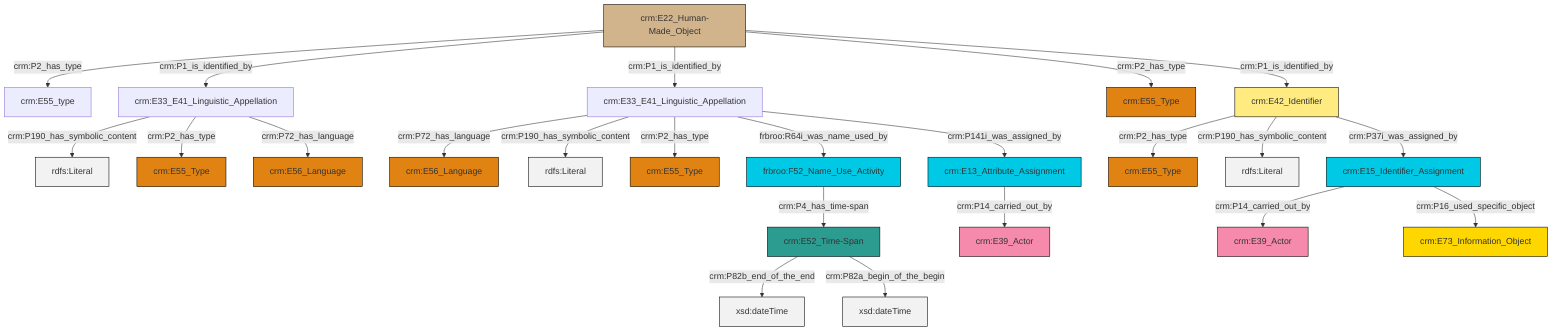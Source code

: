 graph TD
classDef Literal fill:#f2f2f2,stroke:#000000;
classDef CRM_Entity fill:#FFFFFF,stroke:#000000;
classDef Temporal_Entity fill:#00C9E6, stroke:#000000;
classDef Type fill:#E18312, stroke:#000000;
classDef Time-Span fill:#2C9C91, stroke:#000000;
classDef Appellation fill:#FFEB7F, stroke:#000000;
classDef Place fill:#008836, stroke:#000000;
classDef Persistent_Item fill:#B266B2, stroke:#000000;
classDef Conceptual_Object fill:#FFD700, stroke:#000000;
classDef Physical_Thing fill:#D2B48C, stroke:#000000;
classDef Actor fill:#f58aad, stroke:#000000;
classDef PC_Classes fill:#4ce600, stroke:#000000;
classDef Multi fill:#cccccc,stroke:#000000;

4["crm:E42_Identifier"]:::Appellation -->|crm:P2_has_type| 5["crm:E55_Type"]:::Type
2["crm:E13_Attribute_Assignment"]:::Temporal_Entity -->|crm:P14_carried_out_by| 8["crm:E39_Actor"]:::Actor
9["crm:E33_E41_Linguistic_Appellation"]:::Default -->|crm:P72_has_language| 10["crm:E56_Language"]:::Type
9["crm:E33_E41_Linguistic_Appellation"]:::Default -->|crm:P190_has_symbolic_content| 13[rdfs:Literal]:::Literal
14["crm:E33_E41_Linguistic_Appellation"]:::Default -->|crm:P190_has_symbolic_content| 15[rdfs:Literal]:::Literal
16["crm:E52_Time-Span"]:::Time-Span -->|crm:P82b_end_of_the_end| 31[xsd:dateTime]:::Literal
14["crm:E33_E41_Linguistic_Appellation"]:::Default -->|crm:P2_has_type| 0["crm:E55_Type"]:::Type
29["crm:E22_Human-Made_Object"]:::Physical_Thing -->|crm:P2_has_type| 27["crm:E55_type"]:::Default
29["crm:E22_Human-Made_Object"]:::Physical_Thing -->|crm:P1_is_identified_by| 14["crm:E33_E41_Linguistic_Appellation"]:::Default
29["crm:E22_Human-Made_Object"]:::Physical_Thing -->|crm:P1_is_identified_by| 9["crm:E33_E41_Linguistic_Appellation"]:::Default
11["crm:E15_Identifier_Assignment"]:::Temporal_Entity -->|crm:P14_carried_out_by| 25["crm:E39_Actor"]:::Actor
9["crm:E33_E41_Linguistic_Appellation"]:::Default -->|crm:P2_has_type| 21["crm:E55_Type"]:::Type
32["frbroo:F52_Name_Use_Activity"]:::Temporal_Entity -->|crm:P4_has_time-span| 16["crm:E52_Time-Span"]:::Time-Span
14["crm:E33_E41_Linguistic_Appellation"]:::Default -->|crm:P72_has_language| 23["crm:E56_Language"]:::Type
9["crm:E33_E41_Linguistic_Appellation"]:::Default -->|frbroo:R64i_was_name_used_by| 32["frbroo:F52_Name_Use_Activity"]:::Temporal_Entity
9["crm:E33_E41_Linguistic_Appellation"]:::Default -->|crm:P141i_was_assigned_by| 2["crm:E13_Attribute_Assignment"]:::Temporal_Entity
4["crm:E42_Identifier"]:::Appellation -->|crm:P190_has_symbolic_content| 38[rdfs:Literal]:::Literal
11["crm:E15_Identifier_Assignment"]:::Temporal_Entity -->|crm:P16_used_specific_object| 33["crm:E73_Information_Object"]:::Conceptual_Object
29["crm:E22_Human-Made_Object"]:::Physical_Thing -->|crm:P2_has_type| 6["crm:E55_Type"]:::Type
16["crm:E52_Time-Span"]:::Time-Span -->|crm:P82a_begin_of_the_begin| 40[xsd:dateTime]:::Literal
29["crm:E22_Human-Made_Object"]:::Physical_Thing -->|crm:P1_is_identified_by| 4["crm:E42_Identifier"]:::Appellation
4["crm:E42_Identifier"]:::Appellation -->|crm:P37i_was_assigned_by| 11["crm:E15_Identifier_Assignment"]:::Temporal_Entity